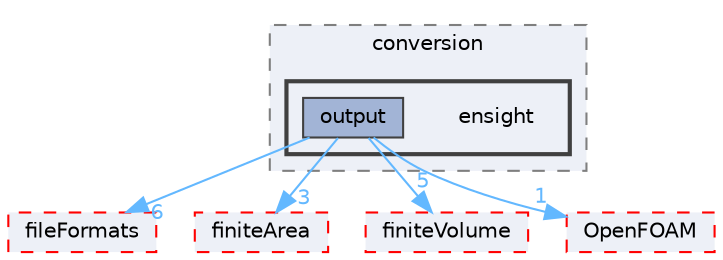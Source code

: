 digraph "src/conversion/ensight"
{
 // LATEX_PDF_SIZE
  bgcolor="transparent";
  edge [fontname=Helvetica,fontsize=10,labelfontname=Helvetica,labelfontsize=10];
  node [fontname=Helvetica,fontsize=10,shape=box,height=0.2,width=0.4];
  compound=true
  subgraph clusterdir_22e3beccf9f956a3c7bfcabae9a0dde0 {
    graph [ bgcolor="#edf0f7", pencolor="grey50", label="conversion", fontname=Helvetica,fontsize=10 style="filled,dashed", URL="dir_22e3beccf9f956a3c7bfcabae9a0dde0.html",tooltip=""]
  subgraph clusterdir_ea557581701e2200716639a7a165012d {
    graph [ bgcolor="#edf0f7", pencolor="grey25", label="", fontname=Helvetica,fontsize=10 style="filled,bold", URL="dir_ea557581701e2200716639a7a165012d.html",tooltip=""]
    dir_ea557581701e2200716639a7a165012d [shape=plaintext, label="ensight"];
  dir_0502407dd2383d2c071b3e0ba0bafdbf [label="output", fillcolor="#a2b4d6", color="grey25", style="filled", URL="dir_0502407dd2383d2c071b3e0ba0bafdbf.html",tooltip=""];
  }
  }
  dir_b05602f37bb521a7142c0a3e200b5f35 [label="fileFormats", fillcolor="#edf0f7", color="red", style="filled,dashed", URL="dir_b05602f37bb521a7142c0a3e200b5f35.html",tooltip=""];
  dir_b69a9eadfe761c231b266ce918b218a5 [label="finiteArea", fillcolor="#edf0f7", color="red", style="filled,dashed", URL="dir_b69a9eadfe761c231b266ce918b218a5.html",tooltip=""];
  dir_9bd15774b555cf7259a6fa18f99fe99b [label="finiteVolume", fillcolor="#edf0f7", color="red", style="filled,dashed", URL="dir_9bd15774b555cf7259a6fa18f99fe99b.html",tooltip=""];
  dir_c5473ff19b20e6ec4dfe5c310b3778a8 [label="OpenFOAM", fillcolor="#edf0f7", color="red", style="filled,dashed", URL="dir_c5473ff19b20e6ec4dfe5c310b3778a8.html",tooltip=""];
  dir_0502407dd2383d2c071b3e0ba0bafdbf->dir_9bd15774b555cf7259a6fa18f99fe99b [headlabel="5", labeldistance=1.5 headhref="dir_002736_001387.html" href="dir_002736_001387.html" color="steelblue1" fontcolor="steelblue1"];
  dir_0502407dd2383d2c071b3e0ba0bafdbf->dir_b05602f37bb521a7142c0a3e200b5f35 [headlabel="6", labeldistance=1.5 headhref="dir_002736_001353.html" href="dir_002736_001353.html" color="steelblue1" fontcolor="steelblue1"];
  dir_0502407dd2383d2c071b3e0ba0bafdbf->dir_b69a9eadfe761c231b266ce918b218a5 [headlabel="3", labeldistance=1.5 headhref="dir_002736_001385.html" href="dir_002736_001385.html" color="steelblue1" fontcolor="steelblue1"];
  dir_0502407dd2383d2c071b3e0ba0bafdbf->dir_c5473ff19b20e6ec4dfe5c310b3778a8 [headlabel="1", labeldistance=1.5 headhref="dir_002736_002695.html" href="dir_002736_002695.html" color="steelblue1" fontcolor="steelblue1"];
}
